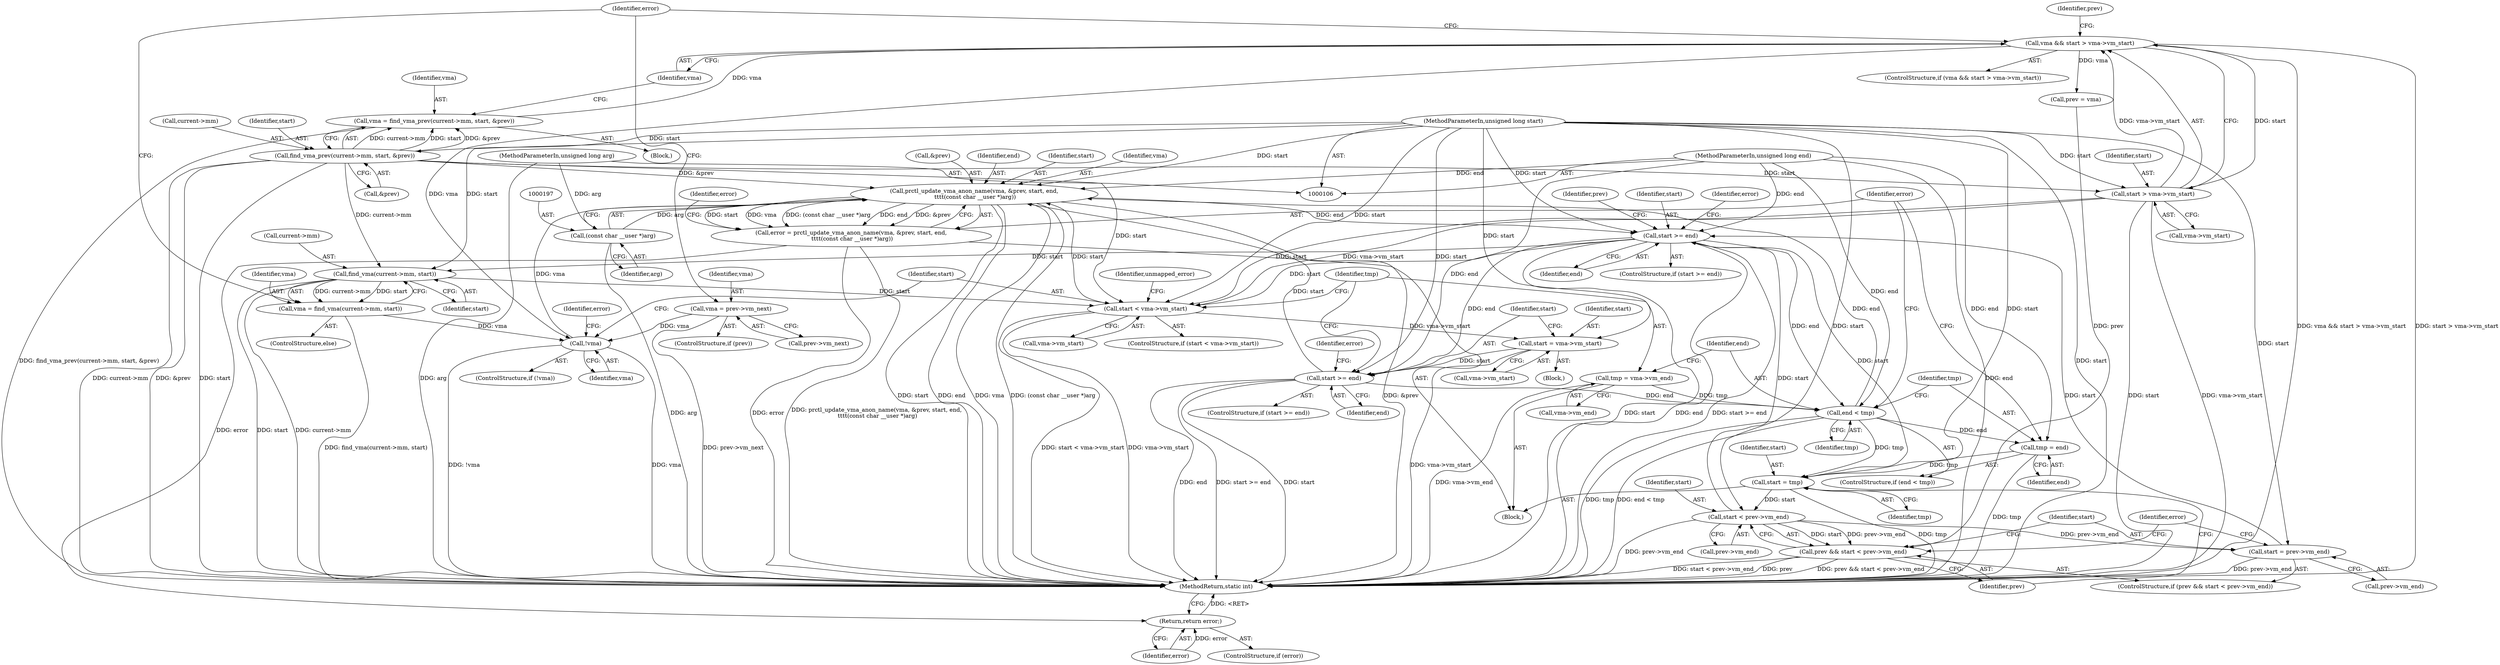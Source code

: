 digraph "1_Android_69bfe2d957d903521d32324190c2754cb073be15@API" {
"1000190" [label="(Call,prctl_update_vma_anon_name(vma, &prev, start, end,\n \t\t\t\t(const char __user *)arg))"];
"1000150" [label="(Call,!vma)"];
"1000236" [label="(Call,vma = find_vma(current->mm, start))"];
"1000238" [label="(Call,find_vma(current->mm, start))"];
"1000125" [label="(Call,find_vma_prev(current->mm, start, &prev))"];
"1000107" [label="(MethodParameterIn,unsigned long start)"];
"1000223" [label="(Call,start >= end)"];
"1000214" [label="(Call,start = prev->vm_end)"];
"1000209" [label="(Call,start < prev->vm_end)"];
"1000203" [label="(Call,start = tmp)"];
"1000185" [label="(Call,tmp = end)"];
"1000182" [label="(Call,end < tmp)"];
"1000171" [label="(Call,start >= end)"];
"1000165" [label="(Call,start = vma->vm_start)"];
"1000155" [label="(Call,start < vma->vm_start)"];
"1000135" [label="(Call,start > vma->vm_start)"];
"1000108" [label="(MethodParameterIn,unsigned long end)"];
"1000176" [label="(Call,tmp = vma->vm_end)"];
"1000190" [label="(Call,prctl_update_vma_anon_name(vma, &prev, start, end,\n \t\t\t\t(const char __user *)arg))"];
"1000196" [label="(Call,(const char __user *)arg)"];
"1000109" [label="(MethodParameterIn,unsigned long arg)"];
"1000133" [label="(Call,vma && start > vma->vm_start)"];
"1000123" [label="(Call,vma = find_vma_prev(current->mm, start, &prev))"];
"1000230" [label="(Call,vma = prev->vm_next)"];
"1000188" [label="(Call,error = prctl_update_vma_anon_name(vma, &prev, start, end,\n \t\t\t\t(const char __user *)arg))"];
"1000201" [label="(Return,return error;)"];
"1000207" [label="(Call,prev && start < prev->vm_end)"];
"1000160" [label="(Block,)"];
"1000173" [label="(Identifier,end)"];
"1000195" [label="(Identifier,end)"];
"1000222" [label="(ControlStructure,if (start >= end))"];
"1000108" [label="(MethodParameterIn,unsigned long end)"];
"1000133" [label="(Call,vma && start > vma->vm_start)"];
"1000216" [label="(Call,prev->vm_end)"];
"1000200" [label="(Identifier,error)"];
"1000242" [label="(Identifier,start)"];
"1000132" [label="(ControlStructure,if (vma && start > vma->vm_start))"];
"1000187" [label="(Identifier,end)"];
"1000149" [label="(ControlStructure,if (!vma))"];
"1000109" [label="(MethodParameterIn,unsigned long arg)"];
"1000225" [label="(Identifier,end)"];
"1000214" [label="(Call,start = prev->vm_end)"];
"1000220" [label="(Identifier,error)"];
"1000223" [label="(Call,start >= end)"];
"1000238" [label="(Call,find_vma(current->mm, start))"];
"1000186" [label="(Identifier,tmp)"];
"1000206" [label="(ControlStructure,if (prev && start < prev->vm_end))"];
"1000215" [label="(Identifier,start)"];
"1000208" [label="(Identifier,prev)"];
"1000231" [label="(Identifier,vma)"];
"1000194" [label="(Identifier,start)"];
"1000236" [label="(Call,vma = find_vma(current->mm, start))"];
"1000126" [label="(Call,current->mm)"];
"1000154" [label="(ControlStructure,if (start < vma->vm_start))"];
"1000130" [label="(Call,&prev)"];
"1000190" [label="(Call,prctl_update_vma_anon_name(vma, &prev, start, end,\n \t\t\t\t(const char __user *)arg))"];
"1000235" [label="(ControlStructure,else)"];
"1000188" [label="(Call,error = prctl_update_vma_anon_name(vma, &prev, start, end,\n \t\t\t\t(const char __user *)arg))"];
"1000156" [label="(Identifier,start)"];
"1000134" [label="(Identifier,vma)"];
"1000201" [label="(Return,return error;)"];
"1000110" [label="(Block,)"];
"1000184" [label="(Identifier,tmp)"];
"1000140" [label="(Call,prev = vma)"];
"1000178" [label="(Call,vma->vm_end)"];
"1000189" [label="(Identifier,error)"];
"1000141" [label="(Identifier,prev)"];
"1000239" [label="(Call,current->mm)"];
"1000191" [label="(Identifier,vma)"];
"1000230" [label="(Call,vma = prev->vm_next)"];
"1000192" [label="(Call,&prev)"];
"1000136" [label="(Identifier,start)"];
"1000151" [label="(Identifier,vma)"];
"1000124" [label="(Identifier,vma)"];
"1000229" [label="(Identifier,prev)"];
"1000177" [label="(Identifier,tmp)"];
"1000123" [label="(Call,vma = find_vma_prev(current->mm, start, &prev))"];
"1000210" [label="(Identifier,start)"];
"1000153" [label="(Identifier,error)"];
"1000207" [label="(Call,prev && start < prev->vm_end)"];
"1000232" [label="(Call,prev->vm_next)"];
"1000162" [label="(Identifier,unmapped_error)"];
"1000202" [label="(Identifier,error)"];
"1000150" [label="(Call,!vma)"];
"1000125" [label="(Call,find_vma_prev(current->mm, start, &prev))"];
"1000224" [label="(Identifier,start)"];
"1000172" [label="(Identifier,start)"];
"1000144" [label="(Block,)"];
"1000182" [label="(Call,end < tmp)"];
"1000204" [label="(Identifier,start)"];
"1000167" [label="(Call,vma->vm_start)"];
"1000183" [label="(Identifier,end)"];
"1000198" [label="(Identifier,arg)"];
"1000203" [label="(Call,start = tmp)"];
"1000185" [label="(Call,tmp = end)"];
"1000170" [label="(ControlStructure,if (start >= end))"];
"1000137" [label="(Call,vma->vm_start)"];
"1000196" [label="(Call,(const char __user *)arg)"];
"1000157" [label="(Call,vma->vm_start)"];
"1000199" [label="(ControlStructure,if (error))"];
"1000228" [label="(ControlStructure,if (prev))"];
"1000176" [label="(Call,tmp = vma->vm_end)"];
"1000205" [label="(Identifier,tmp)"];
"1000129" [label="(Identifier,start)"];
"1000237" [label="(Identifier,vma)"];
"1000227" [label="(Identifier,error)"];
"1000211" [label="(Call,prev->vm_end)"];
"1000146" [label="(Identifier,error)"];
"1000171" [label="(Call,start >= end)"];
"1000181" [label="(ControlStructure,if (end < tmp))"];
"1000107" [label="(MethodParameterIn,unsigned long start)"];
"1000209" [label="(Call,start < prev->vm_end)"];
"1000155" [label="(Call,start < vma->vm_start)"];
"1000166" [label="(Identifier,start)"];
"1000135" [label="(Call,start > vma->vm_start)"];
"1000165" [label="(Call,start = vma->vm_start)"];
"1000243" [label="(MethodReturn,static int)"];
"1000175" [label="(Identifier,error)"];
"1000190" -> "1000188"  [label="AST: "];
"1000190" -> "1000196"  [label="CFG: "];
"1000191" -> "1000190"  [label="AST: "];
"1000192" -> "1000190"  [label="AST: "];
"1000194" -> "1000190"  [label="AST: "];
"1000195" -> "1000190"  [label="AST: "];
"1000196" -> "1000190"  [label="AST: "];
"1000188" -> "1000190"  [label="CFG: "];
"1000190" -> "1000243"  [label="DDG: start"];
"1000190" -> "1000243"  [label="DDG: end"];
"1000190" -> "1000243"  [label="DDG: vma"];
"1000190" -> "1000243"  [label="DDG: (const char __user *)arg"];
"1000190" -> "1000243"  [label="DDG: &prev"];
"1000190" -> "1000188"  [label="DDG: start"];
"1000190" -> "1000188"  [label="DDG: vma"];
"1000190" -> "1000188"  [label="DDG: (const char __user *)arg"];
"1000190" -> "1000188"  [label="DDG: end"];
"1000190" -> "1000188"  [label="DDG: &prev"];
"1000150" -> "1000190"  [label="DDG: vma"];
"1000125" -> "1000190"  [label="DDG: &prev"];
"1000171" -> "1000190"  [label="DDG: start"];
"1000155" -> "1000190"  [label="DDG: start"];
"1000107" -> "1000190"  [label="DDG: start"];
"1000182" -> "1000190"  [label="DDG: end"];
"1000108" -> "1000190"  [label="DDG: end"];
"1000196" -> "1000190"  [label="DDG: arg"];
"1000190" -> "1000223"  [label="DDG: end"];
"1000150" -> "1000149"  [label="AST: "];
"1000150" -> "1000151"  [label="CFG: "];
"1000151" -> "1000150"  [label="AST: "];
"1000153" -> "1000150"  [label="CFG: "];
"1000156" -> "1000150"  [label="CFG: "];
"1000150" -> "1000243"  [label="DDG: !vma"];
"1000150" -> "1000243"  [label="DDG: vma"];
"1000236" -> "1000150"  [label="DDG: vma"];
"1000133" -> "1000150"  [label="DDG: vma"];
"1000230" -> "1000150"  [label="DDG: vma"];
"1000236" -> "1000235"  [label="AST: "];
"1000236" -> "1000238"  [label="CFG: "];
"1000237" -> "1000236"  [label="AST: "];
"1000238" -> "1000236"  [label="AST: "];
"1000146" -> "1000236"  [label="CFG: "];
"1000236" -> "1000243"  [label="DDG: find_vma(current->mm, start)"];
"1000238" -> "1000236"  [label="DDG: current->mm"];
"1000238" -> "1000236"  [label="DDG: start"];
"1000238" -> "1000242"  [label="CFG: "];
"1000239" -> "1000238"  [label="AST: "];
"1000242" -> "1000238"  [label="AST: "];
"1000238" -> "1000243"  [label="DDG: current->mm"];
"1000238" -> "1000243"  [label="DDG: start"];
"1000238" -> "1000155"  [label="DDG: start"];
"1000125" -> "1000238"  [label="DDG: current->mm"];
"1000223" -> "1000238"  [label="DDG: start"];
"1000107" -> "1000238"  [label="DDG: start"];
"1000125" -> "1000123"  [label="AST: "];
"1000125" -> "1000130"  [label="CFG: "];
"1000126" -> "1000125"  [label="AST: "];
"1000129" -> "1000125"  [label="AST: "];
"1000130" -> "1000125"  [label="AST: "];
"1000123" -> "1000125"  [label="CFG: "];
"1000125" -> "1000243"  [label="DDG: &prev"];
"1000125" -> "1000243"  [label="DDG: current->mm"];
"1000125" -> "1000243"  [label="DDG: start"];
"1000125" -> "1000123"  [label="DDG: current->mm"];
"1000125" -> "1000123"  [label="DDG: start"];
"1000125" -> "1000123"  [label="DDG: &prev"];
"1000107" -> "1000125"  [label="DDG: start"];
"1000125" -> "1000135"  [label="DDG: start"];
"1000125" -> "1000155"  [label="DDG: start"];
"1000107" -> "1000106"  [label="AST: "];
"1000107" -> "1000243"  [label="DDG: start"];
"1000107" -> "1000135"  [label="DDG: start"];
"1000107" -> "1000155"  [label="DDG: start"];
"1000107" -> "1000165"  [label="DDG: start"];
"1000107" -> "1000171"  [label="DDG: start"];
"1000107" -> "1000203"  [label="DDG: start"];
"1000107" -> "1000209"  [label="DDG: start"];
"1000107" -> "1000214"  [label="DDG: start"];
"1000107" -> "1000223"  [label="DDG: start"];
"1000223" -> "1000222"  [label="AST: "];
"1000223" -> "1000225"  [label="CFG: "];
"1000224" -> "1000223"  [label="AST: "];
"1000225" -> "1000223"  [label="AST: "];
"1000227" -> "1000223"  [label="CFG: "];
"1000229" -> "1000223"  [label="CFG: "];
"1000223" -> "1000243"  [label="DDG: end"];
"1000223" -> "1000243"  [label="DDG: start >= end"];
"1000223" -> "1000243"  [label="DDG: start"];
"1000223" -> "1000155"  [label="DDG: start"];
"1000223" -> "1000171"  [label="DDG: end"];
"1000223" -> "1000182"  [label="DDG: end"];
"1000214" -> "1000223"  [label="DDG: start"];
"1000203" -> "1000223"  [label="DDG: start"];
"1000209" -> "1000223"  [label="DDG: start"];
"1000108" -> "1000223"  [label="DDG: end"];
"1000214" -> "1000206"  [label="AST: "];
"1000214" -> "1000216"  [label="CFG: "];
"1000215" -> "1000214"  [label="AST: "];
"1000216" -> "1000214"  [label="AST: "];
"1000220" -> "1000214"  [label="CFG: "];
"1000214" -> "1000243"  [label="DDG: prev->vm_end"];
"1000209" -> "1000214"  [label="DDG: prev->vm_end"];
"1000209" -> "1000207"  [label="AST: "];
"1000209" -> "1000211"  [label="CFG: "];
"1000210" -> "1000209"  [label="AST: "];
"1000211" -> "1000209"  [label="AST: "];
"1000207" -> "1000209"  [label="CFG: "];
"1000209" -> "1000243"  [label="DDG: prev->vm_end"];
"1000209" -> "1000207"  [label="DDG: start"];
"1000209" -> "1000207"  [label="DDG: prev->vm_end"];
"1000203" -> "1000209"  [label="DDG: start"];
"1000203" -> "1000144"  [label="AST: "];
"1000203" -> "1000205"  [label="CFG: "];
"1000204" -> "1000203"  [label="AST: "];
"1000205" -> "1000203"  [label="AST: "];
"1000208" -> "1000203"  [label="CFG: "];
"1000203" -> "1000243"  [label="DDG: tmp"];
"1000185" -> "1000203"  [label="DDG: tmp"];
"1000182" -> "1000203"  [label="DDG: tmp"];
"1000185" -> "1000181"  [label="AST: "];
"1000185" -> "1000187"  [label="CFG: "];
"1000186" -> "1000185"  [label="AST: "];
"1000187" -> "1000185"  [label="AST: "];
"1000189" -> "1000185"  [label="CFG: "];
"1000185" -> "1000243"  [label="DDG: tmp"];
"1000182" -> "1000185"  [label="DDG: end"];
"1000108" -> "1000185"  [label="DDG: end"];
"1000182" -> "1000181"  [label="AST: "];
"1000182" -> "1000184"  [label="CFG: "];
"1000183" -> "1000182"  [label="AST: "];
"1000184" -> "1000182"  [label="AST: "];
"1000186" -> "1000182"  [label="CFG: "];
"1000189" -> "1000182"  [label="CFG: "];
"1000182" -> "1000243"  [label="DDG: end < tmp"];
"1000182" -> "1000243"  [label="DDG: tmp"];
"1000171" -> "1000182"  [label="DDG: end"];
"1000108" -> "1000182"  [label="DDG: end"];
"1000176" -> "1000182"  [label="DDG: tmp"];
"1000171" -> "1000170"  [label="AST: "];
"1000171" -> "1000173"  [label="CFG: "];
"1000172" -> "1000171"  [label="AST: "];
"1000173" -> "1000171"  [label="AST: "];
"1000175" -> "1000171"  [label="CFG: "];
"1000177" -> "1000171"  [label="CFG: "];
"1000171" -> "1000243"  [label="DDG: start"];
"1000171" -> "1000243"  [label="DDG: end"];
"1000171" -> "1000243"  [label="DDG: start >= end"];
"1000165" -> "1000171"  [label="DDG: start"];
"1000108" -> "1000171"  [label="DDG: end"];
"1000165" -> "1000160"  [label="AST: "];
"1000165" -> "1000167"  [label="CFG: "];
"1000166" -> "1000165"  [label="AST: "];
"1000167" -> "1000165"  [label="AST: "];
"1000172" -> "1000165"  [label="CFG: "];
"1000165" -> "1000243"  [label="DDG: vma->vm_start"];
"1000155" -> "1000165"  [label="DDG: vma->vm_start"];
"1000155" -> "1000154"  [label="AST: "];
"1000155" -> "1000157"  [label="CFG: "];
"1000156" -> "1000155"  [label="AST: "];
"1000157" -> "1000155"  [label="AST: "];
"1000162" -> "1000155"  [label="CFG: "];
"1000177" -> "1000155"  [label="CFG: "];
"1000155" -> "1000243"  [label="DDG: vma->vm_start"];
"1000155" -> "1000243"  [label="DDG: start < vma->vm_start"];
"1000135" -> "1000155"  [label="DDG: start"];
"1000135" -> "1000155"  [label="DDG: vma->vm_start"];
"1000135" -> "1000133"  [label="AST: "];
"1000135" -> "1000137"  [label="CFG: "];
"1000136" -> "1000135"  [label="AST: "];
"1000137" -> "1000135"  [label="AST: "];
"1000133" -> "1000135"  [label="CFG: "];
"1000135" -> "1000243"  [label="DDG: start"];
"1000135" -> "1000243"  [label="DDG: vma->vm_start"];
"1000135" -> "1000133"  [label="DDG: start"];
"1000135" -> "1000133"  [label="DDG: vma->vm_start"];
"1000108" -> "1000106"  [label="AST: "];
"1000108" -> "1000243"  [label="DDG: end"];
"1000176" -> "1000144"  [label="AST: "];
"1000176" -> "1000178"  [label="CFG: "];
"1000177" -> "1000176"  [label="AST: "];
"1000178" -> "1000176"  [label="AST: "];
"1000183" -> "1000176"  [label="CFG: "];
"1000176" -> "1000243"  [label="DDG: vma->vm_end"];
"1000196" -> "1000198"  [label="CFG: "];
"1000197" -> "1000196"  [label="AST: "];
"1000198" -> "1000196"  [label="AST: "];
"1000196" -> "1000243"  [label="DDG: arg"];
"1000109" -> "1000196"  [label="DDG: arg"];
"1000109" -> "1000106"  [label="AST: "];
"1000109" -> "1000243"  [label="DDG: arg"];
"1000133" -> "1000132"  [label="AST: "];
"1000133" -> "1000134"  [label="CFG: "];
"1000134" -> "1000133"  [label="AST: "];
"1000141" -> "1000133"  [label="CFG: "];
"1000146" -> "1000133"  [label="CFG: "];
"1000133" -> "1000243"  [label="DDG: vma && start > vma->vm_start"];
"1000133" -> "1000243"  [label="DDG: start > vma->vm_start"];
"1000123" -> "1000133"  [label="DDG: vma"];
"1000133" -> "1000140"  [label="DDG: vma"];
"1000123" -> "1000110"  [label="AST: "];
"1000124" -> "1000123"  [label="AST: "];
"1000134" -> "1000123"  [label="CFG: "];
"1000123" -> "1000243"  [label="DDG: find_vma_prev(current->mm, start, &prev)"];
"1000230" -> "1000228"  [label="AST: "];
"1000230" -> "1000232"  [label="CFG: "];
"1000231" -> "1000230"  [label="AST: "];
"1000232" -> "1000230"  [label="AST: "];
"1000146" -> "1000230"  [label="CFG: "];
"1000230" -> "1000243"  [label="DDG: prev->vm_next"];
"1000188" -> "1000144"  [label="AST: "];
"1000189" -> "1000188"  [label="AST: "];
"1000200" -> "1000188"  [label="CFG: "];
"1000188" -> "1000243"  [label="DDG: prctl_update_vma_anon_name(vma, &prev, start, end,\n \t\t\t\t(const char __user *)arg)"];
"1000188" -> "1000243"  [label="DDG: error"];
"1000188" -> "1000201"  [label="DDG: error"];
"1000201" -> "1000199"  [label="AST: "];
"1000201" -> "1000202"  [label="CFG: "];
"1000202" -> "1000201"  [label="AST: "];
"1000243" -> "1000201"  [label="CFG: "];
"1000201" -> "1000243"  [label="DDG: <RET>"];
"1000202" -> "1000201"  [label="DDG: error"];
"1000207" -> "1000206"  [label="AST: "];
"1000207" -> "1000208"  [label="CFG: "];
"1000208" -> "1000207"  [label="AST: "];
"1000215" -> "1000207"  [label="CFG: "];
"1000220" -> "1000207"  [label="CFG: "];
"1000207" -> "1000243"  [label="DDG: prev && start < prev->vm_end"];
"1000207" -> "1000243"  [label="DDG: start < prev->vm_end"];
"1000207" -> "1000243"  [label="DDG: prev"];
"1000140" -> "1000207"  [label="DDG: prev"];
}
